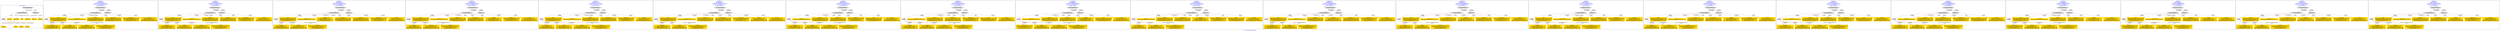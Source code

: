 digraph n0 {
fontcolor="blue"
remincross="true"
label="s13-s-art-institute-of-chicago.xml"
subgraph cluster_0 {
label="1-correct model"
n2[style="filled",color="white",fillcolor="lightgray",label="CulturalHeritageObject1"];
n3[style="filled",color="white",fillcolor="lightgray",label="Person1"];
n4[shape="plaintext",style="filled",fillcolor="gold",label="Dimensions"];
n5[shape="plaintext",style="filled",fillcolor="gold",label="Typeofartwork"];
n6[shape="plaintext",style="filled",fillcolor="gold",label="Credit"];
n7[shape="plaintext",style="filled",fillcolor="gold",label="Titleofartwork"];
n8[shape="plaintext",style="filled",fillcolor="gold",label="Accessionid"];
n9[shape="plaintext",style="filled",fillcolor="gold",label="Nationality"];
n10[shape="plaintext",style="filled",fillcolor="gold",label="birthDate"];
n11[shape="plaintext",style="filled",fillcolor="gold",label="deathDate"];
n12[shape="plaintext",style="filled",fillcolor="gold",label="Artistname"];
n13[style="filled",color="white",fillcolor="lightgray",label="EuropeanaAggregation1"];
n14[style="filled",color="white",fillcolor="lightgray",label="WebResource1"];
n15[shape="plaintext",style="filled",fillcolor="gold",label="ImageURL"];
}
subgraph cluster_1 {
label="candidate 0\nlink coherence:1.0\nnode coherence:1.0\nconfidence:0.6317248745710786\nmapping score:0.6605749581903595\ncost:12.99983\n-precision:0.92-recall:0.92"
n17[style="filled",color="white",fillcolor="lightgray",label="CulturalHeritageObject1"];
n18[style="filled",color="white",fillcolor="lightgray",label="Person1"];
n19[style="filled",color="white",fillcolor="lightgray",label="EuropeanaAggregation1"];
n20[style="filled",color="white",fillcolor="lightgray",label="WebResource1"];
n21[shape="plaintext",style="filled",fillcolor="gold",label="Credit\n[CulturalHeritageObject,provenance,0.442]\n[CulturalHeritageObject,description,0.291]\n[Person,biographicalInformation,0.142]\n[CulturalHeritageObject,title,0.125]"];
n22[shape="plaintext",style="filled",fillcolor="gold",label="Accessionid\n[CulturalHeritageObject,accessionNumber,1.0]"];
n23[shape="plaintext",style="filled",fillcolor="gold",label="ImageURL\n[WebResource,classLink,0.779]\n[Document,classLink,0.186]\n[Person,biographicalInformation,0.021]\n[CulturalHeritageObject,description,0.014]"];
n24[shape="plaintext",style="filled",fillcolor="gold",label="deathDate\n[Person,dateOfDeath,0.453]\n[CulturalHeritageObject,created,0.258]\n[Person,dateOfBirth,0.248]\n[CulturalHeritageObject,provenance,0.041]"];
n25[shape="plaintext",style="filled",fillcolor="gold",label="Dimensions\n[CulturalHeritageObject,extent,0.704]\n[CulturalHeritageObject,description,0.149]\n[CulturalHeritageObject,provenance,0.085]\n[CulturalHeritageObject,title,0.062]"];
n26[shape="plaintext",style="filled",fillcolor="gold",label="birthDate\n[Person,dateOfBirth,0.527]\n[Person,dateOfDeath,0.287]\n[CulturalHeritageObject,created,0.128]\n[Person,biographicalInformation,0.058]"];
n27[shape="plaintext",style="filled",fillcolor="gold",label="Artistname\n[Person,nameOfThePerson,0.486]\n[Document,classLink,0.237]\n[CulturalHeritageObject,description,0.169]\n[CulturalHeritageObject,provenance,0.109]"];
n28[shape="plaintext",style="filled",fillcolor="gold",label="Nationality\n[Person,countryAssociatedWithThePerson,0.751]\n[CulturalHeritageObject,provenance,0.1]\n[Concept,prefLabel,0.085]\n[CulturalHeritageObject,title,0.063]"];
n29[shape="plaintext",style="filled",fillcolor="gold",label="Typeofartwork\n[CulturalHeritageObject,medium,0.832]\n[Person,biographicalInformation,0.061]\n[CulturalHeritageObject,description,0.06]\n[CulturalHeritageObject,provenance,0.047]"];
n30[shape="plaintext",style="filled",fillcolor="gold",label="Titleofartwork\n[CulturalHeritageObject,description,0.343]\n[Person,biographicalInformation,0.241]\n[Person,dateOfDeath,0.211]\n[CulturalHeritageObject,created,0.205]"];
}
subgraph cluster_2 {
label="candidate 1\nlink coherence:1.0\nnode coherence:1.0\nconfidence:0.6178938725242431\nmapping score:0.6559646241747478\ncost:12.99983\n-precision:0.92-recall:0.92"
n32[style="filled",color="white",fillcolor="lightgray",label="CulturalHeritageObject1"];
n33[style="filled",color="white",fillcolor="lightgray",label="Person1"];
n34[style="filled",color="white",fillcolor="lightgray",label="EuropeanaAggregation1"];
n35[style="filled",color="white",fillcolor="lightgray",label="WebResource1"];
n36[shape="plaintext",style="filled",fillcolor="gold",label="Credit\n[CulturalHeritageObject,provenance,0.442]\n[CulturalHeritageObject,description,0.291]\n[Person,biographicalInformation,0.142]\n[CulturalHeritageObject,title,0.125]"];
n37[shape="plaintext",style="filled",fillcolor="gold",label="Accessionid\n[CulturalHeritageObject,accessionNumber,1.0]"];
n38[shape="plaintext",style="filled",fillcolor="gold",label="ImageURL\n[WebResource,classLink,0.779]\n[Document,classLink,0.186]\n[Person,biographicalInformation,0.021]\n[CulturalHeritageObject,description,0.014]"];
n39[shape="plaintext",style="filled",fillcolor="gold",label="deathDate\n[Person,dateOfDeath,0.453]\n[CulturalHeritageObject,created,0.258]\n[Person,dateOfBirth,0.248]\n[CulturalHeritageObject,provenance,0.041]"];
n40[shape="plaintext",style="filled",fillcolor="gold",label="Dimensions\n[CulturalHeritageObject,extent,0.704]\n[CulturalHeritageObject,description,0.149]\n[CulturalHeritageObject,provenance,0.085]\n[CulturalHeritageObject,title,0.062]"];
n41[shape="plaintext",style="filled",fillcolor="gold",label="birthDate\n[Person,dateOfBirth,0.527]\n[Person,dateOfDeath,0.287]\n[CulturalHeritageObject,created,0.128]\n[Person,biographicalInformation,0.058]"];
n42[shape="plaintext",style="filled",fillcolor="gold",label="Artistname\n[Person,nameOfThePerson,0.486]\n[Document,classLink,0.237]\n[CulturalHeritageObject,description,0.169]\n[CulturalHeritageObject,provenance,0.109]"];
n43[shape="plaintext",style="filled",fillcolor="gold",label="Nationality\n[Person,countryAssociatedWithThePerson,0.751]\n[CulturalHeritageObject,provenance,0.1]\n[Concept,prefLabel,0.085]\n[CulturalHeritageObject,title,0.063]"];
n44[shape="plaintext",style="filled",fillcolor="gold",label="Typeofartwork\n[CulturalHeritageObject,medium,0.832]\n[Person,biographicalInformation,0.061]\n[CulturalHeritageObject,description,0.06]\n[CulturalHeritageObject,provenance,0.047]"];
n45[shape="plaintext",style="filled",fillcolor="gold",label="Titleofartwork\n[CulturalHeritageObject,description,0.343]\n[Person,biographicalInformation,0.241]\n[Person,dateOfDeath,0.211]\n[CulturalHeritageObject,created,0.205]"];
}
subgraph cluster_3 {
label="candidate 10\nlink coherence:1.0\nnode coherence:1.0\nconfidence:0.5905501248254181\nmapping score:0.6468500416084727\ncost:12.99983\n-precision:0.85-recall:0.85"
n47[style="filled",color="white",fillcolor="lightgray",label="CulturalHeritageObject1"];
n48[style="filled",color="white",fillcolor="lightgray",label="Person1"];
n49[style="filled",color="white",fillcolor="lightgray",label="EuropeanaAggregation1"];
n50[style="filled",color="white",fillcolor="lightgray",label="WebResource1"];
n51[shape="plaintext",style="filled",fillcolor="gold",label="Credit\n[CulturalHeritageObject,provenance,0.442]\n[CulturalHeritageObject,description,0.291]\n[Person,biographicalInformation,0.142]\n[CulturalHeritageObject,title,0.125]"];
n52[shape="plaintext",style="filled",fillcolor="gold",label="Accessionid\n[CulturalHeritageObject,accessionNumber,1.0]"];
n53[shape="plaintext",style="filled",fillcolor="gold",label="ImageURL\n[WebResource,classLink,0.779]\n[Document,classLink,0.186]\n[Person,biographicalInformation,0.021]\n[CulturalHeritageObject,description,0.014]"];
n54[shape="plaintext",style="filled",fillcolor="gold",label="deathDate\n[Person,dateOfDeath,0.453]\n[CulturalHeritageObject,created,0.258]\n[Person,dateOfBirth,0.248]\n[CulturalHeritageObject,provenance,0.041]"];
n55[shape="plaintext",style="filled",fillcolor="gold",label="Dimensions\n[CulturalHeritageObject,extent,0.704]\n[CulturalHeritageObject,description,0.149]\n[CulturalHeritageObject,provenance,0.085]\n[CulturalHeritageObject,title,0.062]"];
n56[shape="plaintext",style="filled",fillcolor="gold",label="birthDate\n[Person,dateOfBirth,0.527]\n[Person,dateOfDeath,0.287]\n[CulturalHeritageObject,created,0.128]\n[Person,biographicalInformation,0.058]"];
n57[shape="plaintext",style="filled",fillcolor="gold",label="Artistname\n[Person,nameOfThePerson,0.486]\n[Document,classLink,0.237]\n[CulturalHeritageObject,description,0.169]\n[CulturalHeritageObject,provenance,0.109]"];
n58[shape="plaintext",style="filled",fillcolor="gold",label="Nationality\n[Person,countryAssociatedWithThePerson,0.751]\n[CulturalHeritageObject,provenance,0.1]\n[Concept,prefLabel,0.085]\n[CulturalHeritageObject,title,0.063]"];
n59[shape="plaintext",style="filled",fillcolor="gold",label="Typeofartwork\n[CulturalHeritageObject,medium,0.832]\n[Person,biographicalInformation,0.061]\n[CulturalHeritageObject,description,0.06]\n[CulturalHeritageObject,provenance,0.047]"];
n60[shape="plaintext",style="filled",fillcolor="gold",label="Titleofartwork\n[CulturalHeritageObject,description,0.343]\n[Person,biographicalInformation,0.241]\n[Person,dateOfDeath,0.211]\n[CulturalHeritageObject,created,0.205]"];
}
subgraph cluster_4 {
label="candidate 11\nlink coherence:1.0\nnode coherence:1.0\nconfidence:0.5882022784673006\nmapping score:0.646067426155767\ncost:12.99983\n-precision:0.77-recall:0.77"
n62[style="filled",color="white",fillcolor="lightgray",label="CulturalHeritageObject1"];
n63[style="filled",color="white",fillcolor="lightgray",label="Person1"];
n64[style="filled",color="white",fillcolor="lightgray",label="EuropeanaAggregation1"];
n65[style="filled",color="white",fillcolor="lightgray",label="WebResource1"];
n66[shape="plaintext",style="filled",fillcolor="gold",label="Credit\n[CulturalHeritageObject,provenance,0.442]\n[CulturalHeritageObject,description,0.291]\n[Person,biographicalInformation,0.142]\n[CulturalHeritageObject,title,0.125]"];
n67[shape="plaintext",style="filled",fillcolor="gold",label="Accessionid\n[CulturalHeritageObject,accessionNumber,1.0]"];
n68[shape="plaintext",style="filled",fillcolor="gold",label="ImageURL\n[WebResource,classLink,0.779]\n[Document,classLink,0.186]\n[Person,biographicalInformation,0.021]\n[CulturalHeritageObject,description,0.014]"];
n69[shape="plaintext",style="filled",fillcolor="gold",label="birthDate\n[Person,dateOfBirth,0.527]\n[Person,dateOfDeath,0.287]\n[CulturalHeritageObject,created,0.128]\n[Person,biographicalInformation,0.058]"];
n70[shape="plaintext",style="filled",fillcolor="gold",label="Dimensions\n[CulturalHeritageObject,extent,0.704]\n[CulturalHeritageObject,description,0.149]\n[CulturalHeritageObject,provenance,0.085]\n[CulturalHeritageObject,title,0.062]"];
n71[shape="plaintext",style="filled",fillcolor="gold",label="Artistname\n[Person,nameOfThePerson,0.486]\n[Document,classLink,0.237]\n[CulturalHeritageObject,description,0.169]\n[CulturalHeritageObject,provenance,0.109]"];
n72[shape="plaintext",style="filled",fillcolor="gold",label="Nationality\n[Person,countryAssociatedWithThePerson,0.751]\n[CulturalHeritageObject,provenance,0.1]\n[Concept,prefLabel,0.085]\n[CulturalHeritageObject,title,0.063]"];
n73[shape="plaintext",style="filled",fillcolor="gold",label="Typeofartwork\n[CulturalHeritageObject,medium,0.832]\n[Person,biographicalInformation,0.061]\n[CulturalHeritageObject,description,0.06]\n[CulturalHeritageObject,provenance,0.047]"];
n74[shape="plaintext",style="filled",fillcolor="gold",label="deathDate\n[Person,dateOfDeath,0.453]\n[CulturalHeritageObject,created,0.258]\n[Person,dateOfBirth,0.248]\n[CulturalHeritageObject,provenance,0.041]"];
n75[shape="plaintext",style="filled",fillcolor="gold",label="Titleofartwork\n[CulturalHeritageObject,description,0.343]\n[Person,biographicalInformation,0.241]\n[Person,dateOfDeath,0.211]\n[CulturalHeritageObject,created,0.205]"];
}
subgraph cluster_5 {
label="candidate 12\nlink coherence:1.0\nnode coherence:1.0\nconfidence:0.587271347967105\nmapping score:0.645757115989035\ncost:12.99983\n-precision:0.77-recall:0.77"
n77[style="filled",color="white",fillcolor="lightgray",label="CulturalHeritageObject1"];
n78[style="filled",color="white",fillcolor="lightgray",label="Person1"];
n79[style="filled",color="white",fillcolor="lightgray",label="EuropeanaAggregation1"];
n80[style="filled",color="white",fillcolor="lightgray",label="WebResource1"];
n81[shape="plaintext",style="filled",fillcolor="gold",label="Credit\n[CulturalHeritageObject,provenance,0.442]\n[CulturalHeritageObject,description,0.291]\n[Person,biographicalInformation,0.142]\n[CulturalHeritageObject,title,0.125]"];
n82[shape="plaintext",style="filled",fillcolor="gold",label="Accessionid\n[CulturalHeritageObject,accessionNumber,1.0]"];
n83[shape="plaintext",style="filled",fillcolor="gold",label="ImageURL\n[WebResource,classLink,0.779]\n[Document,classLink,0.186]\n[Person,biographicalInformation,0.021]\n[CulturalHeritageObject,description,0.014]"];
n84[shape="plaintext",style="filled",fillcolor="gold",label="birthDate\n[Person,dateOfBirth,0.527]\n[Person,dateOfDeath,0.287]\n[CulturalHeritageObject,created,0.128]\n[Person,biographicalInformation,0.058]"];
n85[shape="plaintext",style="filled",fillcolor="gold",label="deathDate\n[Person,dateOfDeath,0.453]\n[CulturalHeritageObject,created,0.258]\n[Person,dateOfBirth,0.248]\n[CulturalHeritageObject,provenance,0.041]"];
n86[shape="plaintext",style="filled",fillcolor="gold",label="Dimensions\n[CulturalHeritageObject,extent,0.704]\n[CulturalHeritageObject,description,0.149]\n[CulturalHeritageObject,provenance,0.085]\n[CulturalHeritageObject,title,0.062]"];
n87[shape="plaintext",style="filled",fillcolor="gold",label="Artistname\n[Person,nameOfThePerson,0.486]\n[Document,classLink,0.237]\n[CulturalHeritageObject,description,0.169]\n[CulturalHeritageObject,provenance,0.109]"];
n88[shape="plaintext",style="filled",fillcolor="gold",label="Nationality\n[Person,countryAssociatedWithThePerson,0.751]\n[CulturalHeritageObject,provenance,0.1]\n[Concept,prefLabel,0.085]\n[CulturalHeritageObject,title,0.063]"];
n89[shape="plaintext",style="filled",fillcolor="gold",label="Typeofartwork\n[CulturalHeritageObject,medium,0.832]\n[Person,biographicalInformation,0.061]\n[CulturalHeritageObject,description,0.06]\n[CulturalHeritageObject,provenance,0.047]"];
n90[shape="plaintext",style="filled",fillcolor="gold",label="Titleofartwork\n[CulturalHeritageObject,description,0.343]\n[Person,biographicalInformation,0.241]\n[Person,dateOfDeath,0.211]\n[CulturalHeritageObject,created,0.205]"];
}
subgraph cluster_6 {
label="candidate 13\nlink coherence:1.0\nnode coherence:1.0\nconfidence:0.5862183073715344\nmapping score:0.6454061024571781\ncost:12.99983\n-precision:0.85-recall:0.85"
n92[style="filled",color="white",fillcolor="lightgray",label="CulturalHeritageObject1"];
n93[style="filled",color="white",fillcolor="lightgray",label="Person1"];
n94[style="filled",color="white",fillcolor="lightgray",label="EuropeanaAggregation1"];
n95[style="filled",color="white",fillcolor="lightgray",label="WebResource1"];
n96[shape="plaintext",style="filled",fillcolor="gold",label="Credit\n[CulturalHeritageObject,provenance,0.442]\n[CulturalHeritageObject,description,0.291]\n[Person,biographicalInformation,0.142]\n[CulturalHeritageObject,title,0.125]"];
n97[shape="plaintext",style="filled",fillcolor="gold",label="Accessionid\n[CulturalHeritageObject,accessionNumber,1.0]"];
n98[shape="plaintext",style="filled",fillcolor="gold",label="ImageURL\n[WebResource,classLink,0.779]\n[Document,classLink,0.186]\n[Person,biographicalInformation,0.021]\n[CulturalHeritageObject,description,0.014]"];
n99[shape="plaintext",style="filled",fillcolor="gold",label="deathDate\n[Person,dateOfDeath,0.453]\n[CulturalHeritageObject,created,0.258]\n[Person,dateOfBirth,0.248]\n[CulturalHeritageObject,provenance,0.041]"];
n100[shape="plaintext",style="filled",fillcolor="gold",label="Dimensions\n[CulturalHeritageObject,extent,0.704]\n[CulturalHeritageObject,description,0.149]\n[CulturalHeritageObject,provenance,0.085]\n[CulturalHeritageObject,title,0.062]"];
n101[shape="plaintext",style="filled",fillcolor="gold",label="birthDate\n[Person,dateOfBirth,0.527]\n[Person,dateOfDeath,0.287]\n[CulturalHeritageObject,created,0.128]\n[Person,biographicalInformation,0.058]"];
n102[shape="plaintext",style="filled",fillcolor="gold",label="Nationality\n[Person,countryAssociatedWithThePerson,0.751]\n[CulturalHeritageObject,provenance,0.1]\n[Concept,prefLabel,0.085]\n[CulturalHeritageObject,title,0.063]"];
n103[shape="plaintext",style="filled",fillcolor="gold",label="Typeofartwork\n[CulturalHeritageObject,medium,0.832]\n[Person,biographicalInformation,0.061]\n[CulturalHeritageObject,description,0.06]\n[CulturalHeritageObject,provenance,0.047]"];
n104[shape="plaintext",style="filled",fillcolor="gold",label="Titleofartwork\n[CulturalHeritageObject,description,0.343]\n[Person,biographicalInformation,0.241]\n[Person,dateOfDeath,0.211]\n[CulturalHeritageObject,created,0.205]"];
n105[shape="plaintext",style="filled",fillcolor="gold",label="Artistname\n[Person,nameOfThePerson,0.486]\n[Document,classLink,0.237]\n[CulturalHeritageObject,description,0.169]\n[CulturalHeritageObject,provenance,0.109]"];
}
subgraph cluster_7 {
label="candidate 14\nlink coherence:1.0\nnode coherence:1.0\nconfidence:0.5861256165062394\nmapping score:0.6453752055020798\ncost:12.99983\n-precision:0.85-recall:0.85"
n107[style="filled",color="white",fillcolor="lightgray",label="CulturalHeritageObject1"];
n108[style="filled",color="white",fillcolor="lightgray",label="Person1"];
n109[style="filled",color="white",fillcolor="lightgray",label="EuropeanaAggregation1"];
n110[style="filled",color="white",fillcolor="lightgray",label="WebResource1"];
n111[shape="plaintext",style="filled",fillcolor="gold",label="Accessionid\n[CulturalHeritageObject,accessionNumber,1.0]"];
n112[shape="plaintext",style="filled",fillcolor="gold",label="ImageURL\n[WebResource,classLink,0.779]\n[Document,classLink,0.186]\n[Person,biographicalInformation,0.021]\n[CulturalHeritageObject,description,0.014]"];
n113[shape="plaintext",style="filled",fillcolor="gold",label="deathDate\n[Person,dateOfDeath,0.453]\n[CulturalHeritageObject,created,0.258]\n[Person,dateOfBirth,0.248]\n[CulturalHeritageObject,provenance,0.041]"];
n114[shape="plaintext",style="filled",fillcolor="gold",label="Dimensions\n[CulturalHeritageObject,extent,0.704]\n[CulturalHeritageObject,description,0.149]\n[CulturalHeritageObject,provenance,0.085]\n[CulturalHeritageObject,title,0.062]"];
n115[shape="plaintext",style="filled",fillcolor="gold",label="birthDate\n[Person,dateOfBirth,0.527]\n[Person,dateOfDeath,0.287]\n[CulturalHeritageObject,created,0.128]\n[Person,biographicalInformation,0.058]"];
n116[shape="plaintext",style="filled",fillcolor="gold",label="Artistname\n[Person,nameOfThePerson,0.486]\n[Document,classLink,0.237]\n[CulturalHeritageObject,description,0.169]\n[CulturalHeritageObject,provenance,0.109]"];
n117[shape="plaintext",style="filled",fillcolor="gold",label="Nationality\n[Person,countryAssociatedWithThePerson,0.751]\n[CulturalHeritageObject,provenance,0.1]\n[Concept,prefLabel,0.085]\n[CulturalHeritageObject,title,0.063]"];
n118[shape="plaintext",style="filled",fillcolor="gold",label="Typeofartwork\n[CulturalHeritageObject,medium,0.832]\n[Person,biographicalInformation,0.061]\n[CulturalHeritageObject,description,0.06]\n[CulturalHeritageObject,provenance,0.047]"];
n119[shape="plaintext",style="filled",fillcolor="gold",label="Titleofartwork\n[CulturalHeritageObject,description,0.343]\n[Person,biographicalInformation,0.241]\n[Person,dateOfDeath,0.211]\n[CulturalHeritageObject,created,0.205]"];
n120[shape="plaintext",style="filled",fillcolor="gold",label="Credit\n[CulturalHeritageObject,provenance,0.442]\n[CulturalHeritageObject,description,0.291]\n[Person,biographicalInformation,0.142]\n[CulturalHeritageObject,title,0.125]"];
}
subgraph cluster_8 {
label="candidate 15\nlink coherence:1.0\nnode coherence:1.0\nconfidence:0.5861256165062394\nmapping score:0.6453752055020798\ncost:12.99987\n-precision:0.85-recall:0.85"
n122[style="filled",color="white",fillcolor="lightgray",label="CulturalHeritageObject1"];
n123[style="filled",color="white",fillcolor="lightgray",label="Person1"];
n124[style="filled",color="white",fillcolor="lightgray",label="EuropeanaAggregation1"];
n125[style="filled",color="white",fillcolor="lightgray",label="WebResource2"];
n126[shape="plaintext",style="filled",fillcolor="gold",label="Accessionid\n[CulturalHeritageObject,accessionNumber,1.0]"];
n127[shape="plaintext",style="filled",fillcolor="gold",label="deathDate\n[Person,dateOfDeath,0.453]\n[CulturalHeritageObject,created,0.258]\n[Person,dateOfBirth,0.248]\n[CulturalHeritageObject,provenance,0.041]"];
n128[shape="plaintext",style="filled",fillcolor="gold",label="Dimensions\n[CulturalHeritageObject,extent,0.704]\n[CulturalHeritageObject,description,0.149]\n[CulturalHeritageObject,provenance,0.085]\n[CulturalHeritageObject,title,0.062]"];
n129[shape="plaintext",style="filled",fillcolor="gold",label="birthDate\n[Person,dateOfBirth,0.527]\n[Person,dateOfDeath,0.287]\n[CulturalHeritageObject,created,0.128]\n[Person,biographicalInformation,0.058]"];
n130[shape="plaintext",style="filled",fillcolor="gold",label="Artistname\n[Person,nameOfThePerson,0.486]\n[Document,classLink,0.237]\n[CulturalHeritageObject,description,0.169]\n[CulturalHeritageObject,provenance,0.109]"];
n131[shape="plaintext",style="filled",fillcolor="gold",label="Nationality\n[Person,countryAssociatedWithThePerson,0.751]\n[CulturalHeritageObject,provenance,0.1]\n[Concept,prefLabel,0.085]\n[CulturalHeritageObject,title,0.063]"];
n132[shape="plaintext",style="filled",fillcolor="gold",label="Typeofartwork\n[CulturalHeritageObject,medium,0.832]\n[Person,biographicalInformation,0.061]\n[CulturalHeritageObject,description,0.06]\n[CulturalHeritageObject,provenance,0.047]"];
n133[shape="plaintext",style="filled",fillcolor="gold",label="Titleofartwork\n[CulturalHeritageObject,description,0.343]\n[Person,biographicalInformation,0.241]\n[Person,dateOfDeath,0.211]\n[CulturalHeritageObject,created,0.205]"];
n134[shape="plaintext",style="filled",fillcolor="gold",label="ImageURL\n[WebResource,classLink,0.779]\n[Document,classLink,0.186]\n[Person,biographicalInformation,0.021]\n[CulturalHeritageObject,description,0.014]"];
n135[shape="plaintext",style="filled",fillcolor="gold",label="Credit\n[CulturalHeritageObject,provenance,0.442]\n[CulturalHeritageObject,description,0.291]\n[Person,biographicalInformation,0.142]\n[CulturalHeritageObject,title,0.125]"];
}
subgraph cluster_9 {
label="candidate 16\nlink coherence:1.0\nnode coherence:1.0\nconfidence:0.5838482514629271\nmapping score:0.6446160838209757\ncost:12.99983\n-precision:0.77-recall:0.77"
n137[style="filled",color="white",fillcolor="lightgray",label="CulturalHeritageObject1"];
n138[style="filled",color="white",fillcolor="lightgray",label="Person1"];
n139[style="filled",color="white",fillcolor="lightgray",label="EuropeanaAggregation1"];
n140[style="filled",color="white",fillcolor="lightgray",label="WebResource1"];
n141[shape="plaintext",style="filled",fillcolor="gold",label="Accessionid\n[CulturalHeritageObject,accessionNumber,1.0]"];
n142[shape="plaintext",style="filled",fillcolor="gold",label="ImageURL\n[WebResource,classLink,0.779]\n[Document,classLink,0.186]\n[Person,biographicalInformation,0.021]\n[CulturalHeritageObject,description,0.014]"];
n143[shape="plaintext",style="filled",fillcolor="gold",label="Titleofartwork\n[CulturalHeritageObject,description,0.343]\n[Person,biographicalInformation,0.241]\n[Person,dateOfDeath,0.211]\n[CulturalHeritageObject,created,0.205]"];
n144[shape="plaintext",style="filled",fillcolor="gold",label="Dimensions\n[CulturalHeritageObject,extent,0.704]\n[CulturalHeritageObject,description,0.149]\n[CulturalHeritageObject,provenance,0.085]\n[CulturalHeritageObject,title,0.062]"];
n145[shape="plaintext",style="filled",fillcolor="gold",label="birthDate\n[Person,dateOfBirth,0.527]\n[Person,dateOfDeath,0.287]\n[CulturalHeritageObject,created,0.128]\n[Person,biographicalInformation,0.058]"];
n146[shape="plaintext",style="filled",fillcolor="gold",label="Artistname\n[Person,nameOfThePerson,0.486]\n[Document,classLink,0.237]\n[CulturalHeritageObject,description,0.169]\n[CulturalHeritageObject,provenance,0.109]"];
n147[shape="plaintext",style="filled",fillcolor="gold",label="Nationality\n[Person,countryAssociatedWithThePerson,0.751]\n[CulturalHeritageObject,provenance,0.1]\n[Concept,prefLabel,0.085]\n[CulturalHeritageObject,title,0.063]"];
n148[shape="plaintext",style="filled",fillcolor="gold",label="Typeofartwork\n[CulturalHeritageObject,medium,0.832]\n[Person,biographicalInformation,0.061]\n[CulturalHeritageObject,description,0.06]\n[CulturalHeritageObject,provenance,0.047]"];
n149[shape="plaintext",style="filled",fillcolor="gold",label="deathDate\n[Person,dateOfDeath,0.453]\n[CulturalHeritageObject,created,0.258]\n[Person,dateOfBirth,0.248]\n[CulturalHeritageObject,provenance,0.041]"];
n150[shape="plaintext",style="filled",fillcolor="gold",label="Credit\n[CulturalHeritageObject,provenance,0.442]\n[CulturalHeritageObject,description,0.291]\n[Person,biographicalInformation,0.142]\n[CulturalHeritageObject,title,0.125]"];
}
subgraph cluster_10 {
label="candidate 17\nlink coherence:1.0\nnode coherence:1.0\nconfidence:0.5804192360277273\nmapping score:0.6434730786759091\ncost:12.99983\n-precision:0.77-recall:0.77"
n152[style="filled",color="white",fillcolor="lightgray",label="CulturalHeritageObject1"];
n153[style="filled",color="white",fillcolor="lightgray",label="Person1"];
n154[style="filled",color="white",fillcolor="lightgray",label="EuropeanaAggregation1"];
n155[style="filled",color="white",fillcolor="lightgray",label="WebResource1"];
n156[shape="plaintext",style="filled",fillcolor="gold",label="Accessionid\n[CulturalHeritageObject,accessionNumber,1.0]"];
n157[shape="plaintext",style="filled",fillcolor="gold",label="ImageURL\n[WebResource,classLink,0.779]\n[Document,classLink,0.186]\n[Person,biographicalInformation,0.021]\n[CulturalHeritageObject,description,0.014]"];
n158[shape="plaintext",style="filled",fillcolor="gold",label="Dimensions\n[CulturalHeritageObject,extent,0.704]\n[CulturalHeritageObject,description,0.149]\n[CulturalHeritageObject,provenance,0.085]\n[CulturalHeritageObject,title,0.062]"];
n159[shape="plaintext",style="filled",fillcolor="gold",label="birthDate\n[Person,dateOfBirth,0.527]\n[Person,dateOfDeath,0.287]\n[CulturalHeritageObject,created,0.128]\n[Person,biographicalInformation,0.058]"];
n160[shape="plaintext",style="filled",fillcolor="gold",label="Artistname\n[Person,nameOfThePerson,0.486]\n[Document,classLink,0.237]\n[CulturalHeritageObject,description,0.169]\n[CulturalHeritageObject,provenance,0.109]"];
n161[shape="plaintext",style="filled",fillcolor="gold",label="Nationality\n[Person,countryAssociatedWithThePerson,0.751]\n[CulturalHeritageObject,provenance,0.1]\n[Concept,prefLabel,0.085]\n[CulturalHeritageObject,title,0.063]"];
n162[shape="plaintext",style="filled",fillcolor="gold",label="Typeofartwork\n[CulturalHeritageObject,medium,0.832]\n[Person,biographicalInformation,0.061]\n[CulturalHeritageObject,description,0.06]\n[CulturalHeritageObject,provenance,0.047]"];
n163[shape="plaintext",style="filled",fillcolor="gold",label="deathDate\n[Person,dateOfDeath,0.453]\n[CulturalHeritageObject,created,0.258]\n[Person,dateOfBirth,0.248]\n[CulturalHeritageObject,provenance,0.041]"];
n164[shape="plaintext",style="filled",fillcolor="gold",label="Titleofartwork\n[CulturalHeritageObject,description,0.343]\n[Person,biographicalInformation,0.241]\n[Person,dateOfDeath,0.211]\n[CulturalHeritageObject,created,0.205]"];
n165[shape="plaintext",style="filled",fillcolor="gold",label="Credit\n[CulturalHeritageObject,provenance,0.442]\n[CulturalHeritageObject,description,0.291]\n[Person,biographicalInformation,0.142]\n[CulturalHeritageObject,title,0.125]"];
}
subgraph cluster_11 {
label="candidate 18\nlink coherence:1.0\nnode coherence:1.0\nconfidence:0.5802140989353282\nmapping score:0.6434046996451094\ncost:12.99983\n-precision:0.85-recall:0.85"
n167[style="filled",color="white",fillcolor="lightgray",label="CulturalHeritageObject1"];
n168[style="filled",color="white",fillcolor="lightgray",label="Person1"];
n169[style="filled",color="white",fillcolor="lightgray",label="EuropeanaAggregation1"];
n170[style="filled",color="white",fillcolor="lightgray",label="WebResource1"];
n171[shape="plaintext",style="filled",fillcolor="gold",label="Credit\n[CulturalHeritageObject,provenance,0.442]\n[CulturalHeritageObject,description,0.291]\n[Person,biographicalInformation,0.142]\n[CulturalHeritageObject,title,0.125]"];
n172[shape="plaintext",style="filled",fillcolor="gold",label="Accessionid\n[CulturalHeritageObject,accessionNumber,1.0]"];
n173[shape="plaintext",style="filled",fillcolor="gold",label="ImageURL\n[WebResource,classLink,0.779]\n[Document,classLink,0.186]\n[Person,biographicalInformation,0.021]\n[CulturalHeritageObject,description,0.014]"];
n174[shape="plaintext",style="filled",fillcolor="gold",label="deathDate\n[Person,dateOfDeath,0.453]\n[CulturalHeritageObject,created,0.258]\n[Person,dateOfBirth,0.248]\n[CulturalHeritageObject,provenance,0.041]"];
n175[shape="plaintext",style="filled",fillcolor="gold",label="Dimensions\n[CulturalHeritageObject,extent,0.704]\n[CulturalHeritageObject,description,0.149]\n[CulturalHeritageObject,provenance,0.085]\n[CulturalHeritageObject,title,0.062]"];
n176[shape="plaintext",style="filled",fillcolor="gold",label="birthDate\n[Person,dateOfBirth,0.527]\n[Person,dateOfDeath,0.287]\n[CulturalHeritageObject,created,0.128]\n[Person,biographicalInformation,0.058]"];
n177[shape="plaintext",style="filled",fillcolor="gold",label="Artistname\n[Person,nameOfThePerson,0.486]\n[Document,classLink,0.237]\n[CulturalHeritageObject,description,0.169]\n[CulturalHeritageObject,provenance,0.109]"];
n178[shape="plaintext",style="filled",fillcolor="gold",label="Nationality\n[Person,countryAssociatedWithThePerson,0.751]\n[CulturalHeritageObject,provenance,0.1]\n[Concept,prefLabel,0.085]\n[CulturalHeritageObject,title,0.063]"];
n179[shape="plaintext",style="filled",fillcolor="gold",label="Typeofartwork\n[CulturalHeritageObject,medium,0.832]\n[Person,biographicalInformation,0.061]\n[CulturalHeritageObject,description,0.06]\n[CulturalHeritageObject,provenance,0.047]"];
n180[shape="plaintext",style="filled",fillcolor="gold",label="Titleofartwork\n[CulturalHeritageObject,description,0.343]\n[Person,biographicalInformation,0.241]\n[Person,dateOfDeath,0.211]\n[CulturalHeritageObject,created,0.205]"];
}
subgraph cluster_12 {
label="candidate 19\nlink coherence:1.0\nnode coherence:1.0\nconfidence:0.5802140989353282\nmapping score:0.6434046996451094\ncost:12.99987\n-precision:0.85-recall:0.85"
n182[style="filled",color="white",fillcolor="lightgray",label="CulturalHeritageObject1"];
n183[style="filled",color="white",fillcolor="lightgray",label="Person1"];
n184[style="filled",color="white",fillcolor="lightgray",label="EuropeanaAggregation1"];
n185[style="filled",color="white",fillcolor="lightgray",label="WebResource2"];
n186[shape="plaintext",style="filled",fillcolor="gold",label="Credit\n[CulturalHeritageObject,provenance,0.442]\n[CulturalHeritageObject,description,0.291]\n[Person,biographicalInformation,0.142]\n[CulturalHeritageObject,title,0.125]"];
n187[shape="plaintext",style="filled",fillcolor="gold",label="Accessionid\n[CulturalHeritageObject,accessionNumber,1.0]"];
n188[shape="plaintext",style="filled",fillcolor="gold",label="deathDate\n[Person,dateOfDeath,0.453]\n[CulturalHeritageObject,created,0.258]\n[Person,dateOfBirth,0.248]\n[CulturalHeritageObject,provenance,0.041]"];
n189[shape="plaintext",style="filled",fillcolor="gold",label="Dimensions\n[CulturalHeritageObject,extent,0.704]\n[CulturalHeritageObject,description,0.149]\n[CulturalHeritageObject,provenance,0.085]\n[CulturalHeritageObject,title,0.062]"];
n190[shape="plaintext",style="filled",fillcolor="gold",label="birthDate\n[Person,dateOfBirth,0.527]\n[Person,dateOfDeath,0.287]\n[CulturalHeritageObject,created,0.128]\n[Person,biographicalInformation,0.058]"];
n191[shape="plaintext",style="filled",fillcolor="gold",label="Artistname\n[Person,nameOfThePerson,0.486]\n[Document,classLink,0.237]\n[CulturalHeritageObject,description,0.169]\n[CulturalHeritageObject,provenance,0.109]"];
n192[shape="plaintext",style="filled",fillcolor="gold",label="Nationality\n[Person,countryAssociatedWithThePerson,0.751]\n[CulturalHeritageObject,provenance,0.1]\n[Concept,prefLabel,0.085]\n[CulturalHeritageObject,title,0.063]"];
n193[shape="plaintext",style="filled",fillcolor="gold",label="Typeofartwork\n[CulturalHeritageObject,medium,0.832]\n[Person,biographicalInformation,0.061]\n[CulturalHeritageObject,description,0.06]\n[CulturalHeritageObject,provenance,0.047]"];
n194[shape="plaintext",style="filled",fillcolor="gold",label="Titleofartwork\n[CulturalHeritageObject,description,0.343]\n[Person,biographicalInformation,0.241]\n[Person,dateOfDeath,0.211]\n[CulturalHeritageObject,created,0.205]"];
n195[shape="plaintext",style="filled",fillcolor="gold",label="ImageURL\n[WebResource,classLink,0.779]\n[Document,classLink,0.186]\n[Person,biographicalInformation,0.021]\n[CulturalHeritageObject,description,0.014]"];
}
subgraph cluster_13 {
label="candidate 2\nlink coherence:1.0\nnode coherence:1.0\nconfidence:0.6178938725242431\nmapping score:0.6559646241747478\ncost:12.99987\n-precision:0.92-recall:0.92"
n197[style="filled",color="white",fillcolor="lightgray",label="CulturalHeritageObject1"];
n198[style="filled",color="white",fillcolor="lightgray",label="Person1"];
n199[style="filled",color="white",fillcolor="lightgray",label="EuropeanaAggregation1"];
n200[style="filled",color="white",fillcolor="lightgray",label="WebResource2"];
n201[shape="plaintext",style="filled",fillcolor="gold",label="Credit\n[CulturalHeritageObject,provenance,0.442]\n[CulturalHeritageObject,description,0.291]\n[Person,biographicalInformation,0.142]\n[CulturalHeritageObject,title,0.125]"];
n202[shape="plaintext",style="filled",fillcolor="gold",label="Accessionid\n[CulturalHeritageObject,accessionNumber,1.0]"];
n203[shape="plaintext",style="filled",fillcolor="gold",label="deathDate\n[Person,dateOfDeath,0.453]\n[CulturalHeritageObject,created,0.258]\n[Person,dateOfBirth,0.248]\n[CulturalHeritageObject,provenance,0.041]"];
n204[shape="plaintext",style="filled",fillcolor="gold",label="Dimensions\n[CulturalHeritageObject,extent,0.704]\n[CulturalHeritageObject,description,0.149]\n[CulturalHeritageObject,provenance,0.085]\n[CulturalHeritageObject,title,0.062]"];
n205[shape="plaintext",style="filled",fillcolor="gold",label="birthDate\n[Person,dateOfBirth,0.527]\n[Person,dateOfDeath,0.287]\n[CulturalHeritageObject,created,0.128]\n[Person,biographicalInformation,0.058]"];
n206[shape="plaintext",style="filled",fillcolor="gold",label="Artistname\n[Person,nameOfThePerson,0.486]\n[Document,classLink,0.237]\n[CulturalHeritageObject,description,0.169]\n[CulturalHeritageObject,provenance,0.109]"];
n207[shape="plaintext",style="filled",fillcolor="gold",label="Nationality\n[Person,countryAssociatedWithThePerson,0.751]\n[CulturalHeritageObject,provenance,0.1]\n[Concept,prefLabel,0.085]\n[CulturalHeritageObject,title,0.063]"];
n208[shape="plaintext",style="filled",fillcolor="gold",label="Typeofartwork\n[CulturalHeritageObject,medium,0.832]\n[Person,biographicalInformation,0.061]\n[CulturalHeritageObject,description,0.06]\n[CulturalHeritageObject,provenance,0.047]"];
n209[shape="plaintext",style="filled",fillcolor="gold",label="Titleofartwork\n[CulturalHeritageObject,description,0.343]\n[Person,biographicalInformation,0.241]\n[Person,dateOfDeath,0.211]\n[CulturalHeritageObject,created,0.205]"];
n210[shape="plaintext",style="filled",fillcolor="gold",label="ImageURL\n[WebResource,classLink,0.779]\n[Document,classLink,0.186]\n[Person,biographicalInformation,0.021]\n[CulturalHeritageObject,description,0.014]"];
}
subgraph cluster_14 {
label="candidate 3\nlink coherence:1.0\nnode coherence:1.0\nconfidence:0.612187492045731\nmapping score:0.654062497348577\ncost:12.99983\n-precision:0.85-recall:0.85"
n212[style="filled",color="white",fillcolor="lightgray",label="CulturalHeritageObject1"];
n213[style="filled",color="white",fillcolor="lightgray",label="Person1"];
n214[style="filled",color="white",fillcolor="lightgray",label="EuropeanaAggregation1"];
n215[style="filled",color="white",fillcolor="lightgray",label="WebResource1"];
n216[shape="plaintext",style="filled",fillcolor="gold",label="Credit\n[CulturalHeritageObject,provenance,0.442]\n[CulturalHeritageObject,description,0.291]\n[Person,biographicalInformation,0.142]\n[CulturalHeritageObject,title,0.125]"];
n217[shape="plaintext",style="filled",fillcolor="gold",label="Accessionid\n[CulturalHeritageObject,accessionNumber,1.0]"];
n218[shape="plaintext",style="filled",fillcolor="gold",label="ImageURL\n[WebResource,classLink,0.779]\n[Document,classLink,0.186]\n[Person,biographicalInformation,0.021]\n[CulturalHeritageObject,description,0.014]"];
n219[shape="plaintext",style="filled",fillcolor="gold",label="Dimensions\n[CulturalHeritageObject,extent,0.704]\n[CulturalHeritageObject,description,0.149]\n[CulturalHeritageObject,provenance,0.085]\n[CulturalHeritageObject,title,0.062]"];
n220[shape="plaintext",style="filled",fillcolor="gold",label="birthDate\n[Person,dateOfBirth,0.527]\n[Person,dateOfDeath,0.287]\n[CulturalHeritageObject,created,0.128]\n[Person,biographicalInformation,0.058]"];
n221[shape="plaintext",style="filled",fillcolor="gold",label="Artistname\n[Person,nameOfThePerson,0.486]\n[Document,classLink,0.237]\n[CulturalHeritageObject,description,0.169]\n[CulturalHeritageObject,provenance,0.109]"];
n222[shape="plaintext",style="filled",fillcolor="gold",label="Nationality\n[Person,countryAssociatedWithThePerson,0.751]\n[CulturalHeritageObject,provenance,0.1]\n[Concept,prefLabel,0.085]\n[CulturalHeritageObject,title,0.063]"];
n223[shape="plaintext",style="filled",fillcolor="gold",label="Typeofartwork\n[CulturalHeritageObject,medium,0.832]\n[Person,biographicalInformation,0.061]\n[CulturalHeritageObject,description,0.06]\n[CulturalHeritageObject,provenance,0.047]"];
n224[shape="plaintext",style="filled",fillcolor="gold",label="deathDate\n[Person,dateOfDeath,0.453]\n[CulturalHeritageObject,created,0.258]\n[Person,dateOfBirth,0.248]\n[CulturalHeritageObject,provenance,0.041]"];
n225[shape="plaintext",style="filled",fillcolor="gold",label="Titleofartwork\n[CulturalHeritageObject,description,0.343]\n[Person,biographicalInformation,0.241]\n[Person,dateOfDeath,0.211]\n[CulturalHeritageObject,created,0.205]"];
}
subgraph cluster_15 {
label="candidate 4\nlink coherence:1.0\nnode coherence:1.0\nconfidence:0.6027618189672371\nmapping score:0.6509206063224124\ncost:12.99983\n-precision:0.85-recall:0.85"
n227[style="filled",color="white",fillcolor="lightgray",label="CulturalHeritageObject1"];
n228[style="filled",color="white",fillcolor="lightgray",label="Person1"];
n229[style="filled",color="white",fillcolor="lightgray",label="EuropeanaAggregation1"];
n230[style="filled",color="white",fillcolor="lightgray",label="WebResource1"];
n231[shape="plaintext",style="filled",fillcolor="gold",label="Accessionid\n[CulturalHeritageObject,accessionNumber,1.0]"];
n232[shape="plaintext",style="filled",fillcolor="gold",label="ImageURL\n[WebResource,classLink,0.779]\n[Document,classLink,0.186]\n[Person,biographicalInformation,0.021]\n[CulturalHeritageObject,description,0.014]"];
n233[shape="plaintext",style="filled",fillcolor="gold",label="deathDate\n[Person,dateOfDeath,0.453]\n[CulturalHeritageObject,created,0.258]\n[Person,dateOfBirth,0.248]\n[CulturalHeritageObject,provenance,0.041]"];
n234[shape="plaintext",style="filled",fillcolor="gold",label="Dimensions\n[CulturalHeritageObject,extent,0.704]\n[CulturalHeritageObject,description,0.149]\n[CulturalHeritageObject,provenance,0.085]\n[CulturalHeritageObject,title,0.062]"];
n235[shape="plaintext",style="filled",fillcolor="gold",label="birthDate\n[Person,dateOfBirth,0.527]\n[Person,dateOfDeath,0.287]\n[CulturalHeritageObject,created,0.128]\n[Person,biographicalInformation,0.058]"];
n236[shape="plaintext",style="filled",fillcolor="gold",label="Artistname\n[Person,nameOfThePerson,0.486]\n[Document,classLink,0.237]\n[CulturalHeritageObject,description,0.169]\n[CulturalHeritageObject,provenance,0.109]"];
n237[shape="plaintext",style="filled",fillcolor="gold",label="Nationality\n[Person,countryAssociatedWithThePerson,0.751]\n[CulturalHeritageObject,provenance,0.1]\n[Concept,prefLabel,0.085]\n[CulturalHeritageObject,title,0.063]"];
n238[shape="plaintext",style="filled",fillcolor="gold",label="Typeofartwork\n[CulturalHeritageObject,medium,0.832]\n[Person,biographicalInformation,0.061]\n[CulturalHeritageObject,description,0.06]\n[CulturalHeritageObject,provenance,0.047]"];
n239[shape="plaintext",style="filled",fillcolor="gold",label="Titleofartwork\n[CulturalHeritageObject,description,0.343]\n[Person,biographicalInformation,0.241]\n[Person,dateOfDeath,0.211]\n[CulturalHeritageObject,created,0.205]"];
n240[shape="plaintext",style="filled",fillcolor="gold",label="Credit\n[CulturalHeritageObject,provenance,0.442]\n[CulturalHeritageObject,description,0.291]\n[Person,biographicalInformation,0.142]\n[CulturalHeritageObject,title,0.125]"];
}
subgraph cluster_16 {
label="candidate 5\nlink coherence:1.0\nnode coherence:1.0\nconfidence:0.5999566185530749\nmapping score:0.6499855395176916\ncost:12.99983\n-precision:0.85-recall:0.85"
n242[style="filled",color="white",fillcolor="lightgray",label="CulturalHeritageObject1"];
n243[style="filled",color="white",fillcolor="lightgray",label="Person1"];
n244[style="filled",color="white",fillcolor="lightgray",label="EuropeanaAggregation1"];
n245[style="filled",color="white",fillcolor="lightgray",label="WebResource1"];
n246[shape="plaintext",style="filled",fillcolor="gold",label="Accessionid\n[CulturalHeritageObject,accessionNumber,1.0]"];
n247[shape="plaintext",style="filled",fillcolor="gold",label="ImageURL\n[WebResource,classLink,0.779]\n[Document,classLink,0.186]\n[Person,biographicalInformation,0.021]\n[CulturalHeritageObject,description,0.014]"];
n248[shape="plaintext",style="filled",fillcolor="gold",label="deathDate\n[Person,dateOfDeath,0.453]\n[CulturalHeritageObject,created,0.258]\n[Person,dateOfBirth,0.248]\n[CulturalHeritageObject,provenance,0.041]"];
n249[shape="plaintext",style="filled",fillcolor="gold",label="Dimensions\n[CulturalHeritageObject,extent,0.704]\n[CulturalHeritageObject,description,0.149]\n[CulturalHeritageObject,provenance,0.085]\n[CulturalHeritageObject,title,0.062]"];
n250[shape="plaintext",style="filled",fillcolor="gold",label="birthDate\n[Person,dateOfBirth,0.527]\n[Person,dateOfDeath,0.287]\n[CulturalHeritageObject,created,0.128]\n[Person,biographicalInformation,0.058]"];
n251[shape="plaintext",style="filled",fillcolor="gold",label="Artistname\n[Person,nameOfThePerson,0.486]\n[Document,classLink,0.237]\n[CulturalHeritageObject,description,0.169]\n[CulturalHeritageObject,provenance,0.109]"];
n252[shape="plaintext",style="filled",fillcolor="gold",label="Nationality\n[Person,countryAssociatedWithThePerson,0.751]\n[CulturalHeritageObject,provenance,0.1]\n[Concept,prefLabel,0.085]\n[CulturalHeritageObject,title,0.063]"];
n253[shape="plaintext",style="filled",fillcolor="gold",label="Typeofartwork\n[CulturalHeritageObject,medium,0.832]\n[Person,biographicalInformation,0.061]\n[CulturalHeritageObject,description,0.06]\n[CulturalHeritageObject,provenance,0.047]"];
n254[shape="plaintext",style="filled",fillcolor="gold",label="Titleofartwork\n[CulturalHeritageObject,description,0.343]\n[Person,biographicalInformation,0.241]\n[Person,dateOfDeath,0.211]\n[CulturalHeritageObject,created,0.205]"];
n255[shape="plaintext",style="filled",fillcolor="gold",label="Credit\n[CulturalHeritageObject,provenance,0.442]\n[CulturalHeritageObject,description,0.291]\n[Person,biographicalInformation,0.142]\n[CulturalHeritageObject,title,0.125]"];
}
subgraph cluster_17 {
label="candidate 6\nlink coherence:1.0\nnode coherence:1.0\nconfidence:0.598980305019933\nmapping score:0.649660101673311\ncost:12.99983\n-precision:0.85-recall:0.85"
n257[style="filled",color="white",fillcolor="lightgray",label="CulturalHeritageObject1"];
n258[style="filled",color="white",fillcolor="lightgray",label="Person1"];
n259[style="filled",color="white",fillcolor="lightgray",label="EuropeanaAggregation1"];
n260[style="filled",color="white",fillcolor="lightgray",label="WebResource1"];
n261[shape="plaintext",style="filled",fillcolor="gold",label="Credit\n[CulturalHeritageObject,provenance,0.442]\n[CulturalHeritageObject,description,0.291]\n[Person,biographicalInformation,0.142]\n[CulturalHeritageObject,title,0.125]"];
n262[shape="plaintext",style="filled",fillcolor="gold",label="Accessionid\n[CulturalHeritageObject,accessionNumber,1.0]"];
n263[shape="plaintext",style="filled",fillcolor="gold",label="ImageURL\n[WebResource,classLink,0.779]\n[Document,classLink,0.186]\n[Person,biographicalInformation,0.021]\n[CulturalHeritageObject,description,0.014]"];
n264[shape="plaintext",style="filled",fillcolor="gold",label="Titleofartwork\n[CulturalHeritageObject,description,0.343]\n[Person,biographicalInformation,0.241]\n[Person,dateOfDeath,0.211]\n[CulturalHeritageObject,created,0.205]"];
n265[shape="plaintext",style="filled",fillcolor="gold",label="Dimensions\n[CulturalHeritageObject,extent,0.704]\n[CulturalHeritageObject,description,0.149]\n[CulturalHeritageObject,provenance,0.085]\n[CulturalHeritageObject,title,0.062]"];
n266[shape="plaintext",style="filled",fillcolor="gold",label="birthDate\n[Person,dateOfBirth,0.527]\n[Person,dateOfDeath,0.287]\n[CulturalHeritageObject,created,0.128]\n[Person,biographicalInformation,0.058]"];
n267[shape="plaintext",style="filled",fillcolor="gold",label="Artistname\n[Person,nameOfThePerson,0.486]\n[Document,classLink,0.237]\n[CulturalHeritageObject,description,0.169]\n[CulturalHeritageObject,provenance,0.109]"];
n268[shape="plaintext",style="filled",fillcolor="gold",label="Nationality\n[Person,countryAssociatedWithThePerson,0.751]\n[CulturalHeritageObject,provenance,0.1]\n[Concept,prefLabel,0.085]\n[CulturalHeritageObject,title,0.063]"];
n269[shape="plaintext",style="filled",fillcolor="gold",label="Typeofartwork\n[CulturalHeritageObject,medium,0.832]\n[Person,biographicalInformation,0.061]\n[CulturalHeritageObject,description,0.06]\n[CulturalHeritageObject,provenance,0.047]"];
n270[shape="plaintext",style="filled",fillcolor="gold",label="deathDate\n[Person,dateOfDeath,0.453]\n[CulturalHeritageObject,created,0.258]\n[Person,dateOfBirth,0.248]\n[CulturalHeritageObject,provenance,0.041]"];
}
subgraph cluster_18 {
label="candidate 7\nlink coherence:1.0\nnode coherence:1.0\nconfidence:0.598980305019933\nmapping score:0.649660101673311\ncost:12.99987\n-precision:0.85-recall:0.85"
n272[style="filled",color="white",fillcolor="lightgray",label="CulturalHeritageObject1"];
n273[style="filled",color="white",fillcolor="lightgray",label="Person1"];
n274[style="filled",color="white",fillcolor="lightgray",label="EuropeanaAggregation1"];
n275[style="filled",color="white",fillcolor="lightgray",label="WebResource2"];
n276[shape="plaintext",style="filled",fillcolor="gold",label="Credit\n[CulturalHeritageObject,provenance,0.442]\n[CulturalHeritageObject,description,0.291]\n[Person,biographicalInformation,0.142]\n[CulturalHeritageObject,title,0.125]"];
n277[shape="plaintext",style="filled",fillcolor="gold",label="Accessionid\n[CulturalHeritageObject,accessionNumber,1.0]"];
n278[shape="plaintext",style="filled",fillcolor="gold",label="Titleofartwork\n[CulturalHeritageObject,description,0.343]\n[Person,biographicalInformation,0.241]\n[Person,dateOfDeath,0.211]\n[CulturalHeritageObject,created,0.205]"];
n279[shape="plaintext",style="filled",fillcolor="gold",label="Dimensions\n[CulturalHeritageObject,extent,0.704]\n[CulturalHeritageObject,description,0.149]\n[CulturalHeritageObject,provenance,0.085]\n[CulturalHeritageObject,title,0.062]"];
n280[shape="plaintext",style="filled",fillcolor="gold",label="birthDate\n[Person,dateOfBirth,0.527]\n[Person,dateOfDeath,0.287]\n[CulturalHeritageObject,created,0.128]\n[Person,biographicalInformation,0.058]"];
n281[shape="plaintext",style="filled",fillcolor="gold",label="Artistname\n[Person,nameOfThePerson,0.486]\n[Document,classLink,0.237]\n[CulturalHeritageObject,description,0.169]\n[CulturalHeritageObject,provenance,0.109]"];
n282[shape="plaintext",style="filled",fillcolor="gold",label="Nationality\n[Person,countryAssociatedWithThePerson,0.751]\n[CulturalHeritageObject,provenance,0.1]\n[Concept,prefLabel,0.085]\n[CulturalHeritageObject,title,0.063]"];
n283[shape="plaintext",style="filled",fillcolor="gold",label="Typeofartwork\n[CulturalHeritageObject,medium,0.832]\n[Person,biographicalInformation,0.061]\n[CulturalHeritageObject,description,0.06]\n[CulturalHeritageObject,provenance,0.047]"];
n284[shape="plaintext",style="filled",fillcolor="gold",label="deathDate\n[Person,dateOfDeath,0.453]\n[CulturalHeritageObject,created,0.258]\n[Person,dateOfBirth,0.248]\n[CulturalHeritageObject,provenance,0.041]"];
n285[shape="plaintext",style="filled",fillcolor="gold",label="ImageURL\n[WebResource,classLink,0.779]\n[Document,classLink,0.186]\n[Person,biographicalInformation,0.021]\n[CulturalHeritageObject,description,0.014]"];
}
subgraph cluster_19 {
label="candidate 8\nlink coherence:1.0\nnode coherence:1.0\nconfidence:0.5940451009821637\nmapping score:0.6480150336607212\ncost:12.99983\n-precision:0.85-recall:0.85"
n287[style="filled",color="white",fillcolor="lightgray",label="CulturalHeritageObject1"];
n288[style="filled",color="white",fillcolor="lightgray",label="Person1"];
n289[style="filled",color="white",fillcolor="lightgray",label="EuropeanaAggregation1"];
n290[style="filled",color="white",fillcolor="lightgray",label="WebResource1"];
n291[shape="plaintext",style="filled",fillcolor="gold",label="Credit\n[CulturalHeritageObject,provenance,0.442]\n[CulturalHeritageObject,description,0.291]\n[Person,biographicalInformation,0.142]\n[CulturalHeritageObject,title,0.125]"];
n292[shape="plaintext",style="filled",fillcolor="gold",label="Accessionid\n[CulturalHeritageObject,accessionNumber,1.0]"];
n293[shape="plaintext",style="filled",fillcolor="gold",label="ImageURL\n[WebResource,classLink,0.779]\n[Document,classLink,0.186]\n[Person,biographicalInformation,0.021]\n[CulturalHeritageObject,description,0.014]"];
n294[shape="plaintext",style="filled",fillcolor="gold",label="deathDate\n[Person,dateOfDeath,0.453]\n[CulturalHeritageObject,created,0.258]\n[Person,dateOfBirth,0.248]\n[CulturalHeritageObject,provenance,0.041]"];
n295[shape="plaintext",style="filled",fillcolor="gold",label="Dimensions\n[CulturalHeritageObject,extent,0.704]\n[CulturalHeritageObject,description,0.149]\n[CulturalHeritageObject,provenance,0.085]\n[CulturalHeritageObject,title,0.062]"];
n296[shape="plaintext",style="filled",fillcolor="gold",label="birthDate\n[Person,dateOfBirth,0.527]\n[Person,dateOfDeath,0.287]\n[CulturalHeritageObject,created,0.128]\n[Person,biographicalInformation,0.058]"];
n297[shape="plaintext",style="filled",fillcolor="gold",label="Artistname\n[Person,nameOfThePerson,0.486]\n[Document,classLink,0.237]\n[CulturalHeritageObject,description,0.169]\n[CulturalHeritageObject,provenance,0.109]"];
n298[shape="plaintext",style="filled",fillcolor="gold",label="Nationality\n[Person,countryAssociatedWithThePerson,0.751]\n[CulturalHeritageObject,provenance,0.1]\n[Concept,prefLabel,0.085]\n[CulturalHeritageObject,title,0.063]"];
n299[shape="plaintext",style="filled",fillcolor="gold",label="Typeofartwork\n[CulturalHeritageObject,medium,0.832]\n[Person,biographicalInformation,0.061]\n[CulturalHeritageObject,description,0.06]\n[CulturalHeritageObject,provenance,0.047]"];
n300[shape="plaintext",style="filled",fillcolor="gold",label="Titleofartwork\n[CulturalHeritageObject,description,0.343]\n[Person,biographicalInformation,0.241]\n[Person,dateOfDeath,0.211]\n[CulturalHeritageObject,created,0.205]"];
}
subgraph cluster_20 {
label="candidate 9\nlink coherence:1.0\nnode coherence:1.0\nconfidence:0.5919150935232564\nmapping score:0.6473050311744188\ncost:12.99983\n-precision:0.85-recall:0.85"
n302[style="filled",color="white",fillcolor="lightgray",label="CulturalHeritageObject1"];
n303[style="filled",color="white",fillcolor="lightgray",label="Person1"];
n304[style="filled",color="white",fillcolor="lightgray",label="EuropeanaAggregation1"];
n305[style="filled",color="white",fillcolor="lightgray",label="WebResource1"];
n306[shape="plaintext",style="filled",fillcolor="gold",label="Credit\n[CulturalHeritageObject,provenance,0.442]\n[CulturalHeritageObject,description,0.291]\n[Person,biographicalInformation,0.142]\n[CulturalHeritageObject,title,0.125]"];
n307[shape="plaintext",style="filled",fillcolor="gold",label="Accessionid\n[CulturalHeritageObject,accessionNumber,1.0]"];
n308[shape="plaintext",style="filled",fillcolor="gold",label="ImageURL\n[WebResource,classLink,0.779]\n[Document,classLink,0.186]\n[Person,biographicalInformation,0.021]\n[CulturalHeritageObject,description,0.014]"];
n309[shape="plaintext",style="filled",fillcolor="gold",label="deathDate\n[Person,dateOfDeath,0.453]\n[CulturalHeritageObject,created,0.258]\n[Person,dateOfBirth,0.248]\n[CulturalHeritageObject,provenance,0.041]"];
n310[shape="plaintext",style="filled",fillcolor="gold",label="Dimensions\n[CulturalHeritageObject,extent,0.704]\n[CulturalHeritageObject,description,0.149]\n[CulturalHeritageObject,provenance,0.085]\n[CulturalHeritageObject,title,0.062]"];
n311[shape="plaintext",style="filled",fillcolor="gold",label="Artistname\n[Person,nameOfThePerson,0.486]\n[Document,classLink,0.237]\n[CulturalHeritageObject,description,0.169]\n[CulturalHeritageObject,provenance,0.109]"];
n312[shape="plaintext",style="filled",fillcolor="gold",label="Nationality\n[Person,countryAssociatedWithThePerson,0.751]\n[CulturalHeritageObject,provenance,0.1]\n[Concept,prefLabel,0.085]\n[CulturalHeritageObject,title,0.063]"];
n313[shape="plaintext",style="filled",fillcolor="gold",label="Typeofartwork\n[CulturalHeritageObject,medium,0.832]\n[Person,biographicalInformation,0.061]\n[CulturalHeritageObject,description,0.06]\n[CulturalHeritageObject,provenance,0.047]"];
n314[shape="plaintext",style="filled",fillcolor="gold",label="birthDate\n[Person,dateOfBirth,0.527]\n[Person,dateOfDeath,0.287]\n[CulturalHeritageObject,created,0.128]\n[Person,biographicalInformation,0.058]"];
n315[shape="plaintext",style="filled",fillcolor="gold",label="Titleofartwork\n[CulturalHeritageObject,description,0.343]\n[Person,biographicalInformation,0.241]\n[Person,dateOfDeath,0.211]\n[CulturalHeritageObject,created,0.205]"];
}
n2 -> n3[color="brown",fontcolor="black",label="creator"]
n2 -> n4[color="brown",fontcolor="black",label="extent"]
n2 -> n5[color="brown",fontcolor="black",label="medium"]
n2 -> n6[color="brown",fontcolor="black",label="provenance"]
n2 -> n7[color="brown",fontcolor="black",label="title"]
n2 -> n8[color="brown",fontcolor="black",label="accessionNumber"]
n3 -> n9[color="brown",fontcolor="black",label="countryAssociatedWithThePerson"]
n3 -> n10[color="brown",fontcolor="black",label="dateOfBirth"]
n3 -> n11[color="brown",fontcolor="black",label="dateOfDeath"]
n3 -> n12[color="brown",fontcolor="black",label="nameOfThePerson"]
n13 -> n2[color="brown",fontcolor="black",label="aggregatedCHO"]
n13 -> n14[color="brown",fontcolor="black",label="hasView"]
n14 -> n15[color="brown",fontcolor="black",label="classLink"]
n17 -> n18[color="brown",fontcolor="black",label="creator\nw=0.99993"]
n19 -> n17[color="brown",fontcolor="black",label="aggregatedCHO\nw=0.99995"]
n19 -> n20[color="brown",fontcolor="black",label="hasView\nw=0.99995"]
n17 -> n21[color="brown",fontcolor="black",label="provenance\nw=1.0"]
n17 -> n22[color="brown",fontcolor="black",label="accessionNumber\nw=1.0"]
n20 -> n23[color="brown",fontcolor="black",label="classLink\nw=1.0"]
n18 -> n24[color="brown",fontcolor="black",label="dateOfDeath\nw=1.0"]
n17 -> n25[color="brown",fontcolor="black",label="extent\nw=1.0"]
n18 -> n26[color="brown",fontcolor="black",label="dateOfBirth\nw=1.0"]
n18 -> n27[color="brown",fontcolor="black",label="nameOfThePerson\nw=1.0"]
n18 -> n28[color="brown",fontcolor="black",label="countryAssociatedWithThePerson\nw=1.0"]
n17 -> n29[color="brown",fontcolor="black",label="medium\nw=1.0"]
n17 -> n30[color="brown",fontcolor="black",label="description\nw=1.0"]
n32 -> n33[color="brown",fontcolor="black",label="creator\nw=0.99993"]
n34 -> n32[color="brown",fontcolor="black",label="aggregatedCHO\nw=0.99995"]
n34 -> n35[color="brown",fontcolor="black",label="hasView\nw=0.99995"]
n32 -> n36[color="brown",fontcolor="black",label="provenance\nw=1.0"]
n32 -> n37[color="brown",fontcolor="black",label="accessionNumber\nw=1.0"]
n35 -> n38[color="brown",fontcolor="black",label="classLink\nw=1.0"]
n33 -> n39[color="brown",fontcolor="black",label="dateOfDeath\nw=1.0"]
n32 -> n40[color="brown",fontcolor="black",label="extent\nw=1.0"]
n33 -> n41[color="brown",fontcolor="black",label="dateOfBirth\nw=1.0"]
n33 -> n42[color="brown",fontcolor="black",label="nameOfThePerson\nw=1.0"]
n33 -> n43[color="brown",fontcolor="black",label="countryAssociatedWithThePerson\nw=1.0"]
n32 -> n44[color="brown",fontcolor="black",label="medium\nw=1.0"]
n32 -> n45[color="brown",fontcolor="black",label="created\nw=1.0"]
n47 -> n48[color="brown",fontcolor="black",label="creator\nw=0.99993"]
n49 -> n47[color="brown",fontcolor="black",label="aggregatedCHO\nw=0.99995"]
n49 -> n50[color="brown",fontcolor="black",label="hasView\nw=0.99995"]
n47 -> n51[color="brown",fontcolor="black",label="provenance\nw=1.0"]
n47 -> n52[color="brown",fontcolor="black",label="accessionNumber\nw=1.0"]
n50 -> n53[color="brown",fontcolor="black",label="classLink\nw=1.0"]
n47 -> n54[color="brown",fontcolor="black",label="provenance\nw=1.0"]
n47 -> n55[color="brown",fontcolor="black",label="extent\nw=1.0"]
n48 -> n56[color="brown",fontcolor="black",label="dateOfBirth\nw=1.0"]
n48 -> n57[color="brown",fontcolor="black",label="nameOfThePerson\nw=1.0"]
n48 -> n58[color="brown",fontcolor="black",label="countryAssociatedWithThePerson\nw=1.0"]
n47 -> n59[color="brown",fontcolor="black",label="medium\nw=1.0"]
n47 -> n60[color="brown",fontcolor="black",label="description\nw=1.0"]
n62 -> n63[color="brown",fontcolor="black",label="creator\nw=0.99993"]
n64 -> n62[color="brown",fontcolor="black",label="aggregatedCHO\nw=0.99995"]
n64 -> n65[color="brown",fontcolor="black",label="hasView\nw=0.99995"]
n62 -> n66[color="brown",fontcolor="black",label="provenance\nw=1.0"]
n62 -> n67[color="brown",fontcolor="black",label="accessionNumber\nw=1.0"]
n65 -> n68[color="brown",fontcolor="black",label="classLink\nw=1.0"]
n63 -> n69[color="brown",fontcolor="black",label="dateOfDeath\nw=1.0"]
n62 -> n70[color="brown",fontcolor="black",label="extent\nw=1.0"]
n63 -> n71[color="brown",fontcolor="black",label="nameOfThePerson\nw=1.0"]
n63 -> n72[color="brown",fontcolor="black",label="countryAssociatedWithThePerson\nw=1.0"]
n62 -> n73[color="brown",fontcolor="black",label="medium\nw=1.0"]
n62 -> n74[color="brown",fontcolor="black",label="created\nw=1.0"]
n62 -> n75[color="brown",fontcolor="black",label="description\nw=1.0"]
n77 -> n78[color="brown",fontcolor="black",label="creator\nw=0.99993"]
n79 -> n77[color="brown",fontcolor="black",label="aggregatedCHO\nw=0.99995"]
n79 -> n80[color="brown",fontcolor="black",label="hasView\nw=0.99995"]
n77 -> n81[color="brown",fontcolor="black",label="provenance\nw=1.0"]
n77 -> n82[color="brown",fontcolor="black",label="accessionNumber\nw=1.0"]
n80 -> n83[color="brown",fontcolor="black",label="classLink\nw=1.0"]
n78 -> n84[color="brown",fontcolor="black",label="dateOfDeath\nw=1.0"]
n78 -> n85[color="brown",fontcolor="black",label="dateOfBirth\nw=1.0"]
n77 -> n86[color="brown",fontcolor="black",label="extent\nw=1.0"]
n78 -> n87[color="brown",fontcolor="black",label="nameOfThePerson\nw=1.0"]
n78 -> n88[color="brown",fontcolor="black",label="countryAssociatedWithThePerson\nw=1.0"]
n77 -> n89[color="brown",fontcolor="black",label="medium\nw=1.0"]
n77 -> n90[color="brown",fontcolor="black",label="description\nw=1.0"]
n92 -> n93[color="brown",fontcolor="black",label="creator\nw=0.99993"]
n94 -> n92[color="brown",fontcolor="black",label="aggregatedCHO\nw=0.99995"]
n94 -> n95[color="brown",fontcolor="black",label="hasView\nw=0.99995"]
n92 -> n96[color="brown",fontcolor="black",label="provenance\nw=1.0"]
n92 -> n97[color="brown",fontcolor="black",label="accessionNumber\nw=1.0"]
n95 -> n98[color="brown",fontcolor="black",label="classLink\nw=1.0"]
n93 -> n99[color="brown",fontcolor="black",label="dateOfDeath\nw=1.0"]
n92 -> n100[color="brown",fontcolor="black",label="extent\nw=1.0"]
n93 -> n101[color="brown",fontcolor="black",label="dateOfBirth\nw=1.0"]
n93 -> n102[color="brown",fontcolor="black",label="countryAssociatedWithThePerson\nw=1.0"]
n92 -> n103[color="brown",fontcolor="black",label="medium\nw=1.0"]
n92 -> n104[color="brown",fontcolor="black",label="created\nw=1.0"]
n92 -> n105[color="brown",fontcolor="black",label="description\nw=1.0"]
n107 -> n108[color="brown",fontcolor="black",label="creator\nw=0.99993"]
n109 -> n107[color="brown",fontcolor="black",label="aggregatedCHO\nw=0.99995"]
n109 -> n110[color="brown",fontcolor="black",label="hasView\nw=0.99995"]
n107 -> n111[color="brown",fontcolor="black",label="accessionNumber\nw=1.0"]
n110 -> n112[color="brown",fontcolor="black",label="classLink\nw=1.0"]
n108 -> n113[color="brown",fontcolor="black",label="dateOfDeath\nw=1.0"]
n107 -> n114[color="brown",fontcolor="black",label="extent\nw=1.0"]
n108 -> n115[color="brown",fontcolor="black",label="dateOfBirth\nw=1.0"]
n108 -> n116[color="brown",fontcolor="black",label="nameOfThePerson\nw=1.0"]
n108 -> n117[color="brown",fontcolor="black",label="countryAssociatedWithThePerson\nw=1.0"]
n107 -> n118[color="brown",fontcolor="black",label="medium\nw=1.0"]
n107 -> n119[color="brown",fontcolor="black",label="created\nw=1.0"]
n107 -> n120[color="brown",fontcolor="black",label="title\nw=1.0"]
n122 -> n123[color="brown",fontcolor="black",label="creator\nw=0.99993"]
n124 -> n122[color="brown",fontcolor="black",label="aggregatedCHO\nw=0.99995"]
n124 -> n125[color="brown",fontcolor="black",label="hasView\nw=0.99999"]
n122 -> n126[color="brown",fontcolor="black",label="accessionNumber\nw=1.0"]
n123 -> n127[color="brown",fontcolor="black",label="dateOfDeath\nw=1.0"]
n122 -> n128[color="brown",fontcolor="black",label="extent\nw=1.0"]
n123 -> n129[color="brown",fontcolor="black",label="dateOfBirth\nw=1.0"]
n123 -> n130[color="brown",fontcolor="black",label="nameOfThePerson\nw=1.0"]
n123 -> n131[color="brown",fontcolor="black",label="countryAssociatedWithThePerson\nw=1.0"]
n122 -> n132[color="brown",fontcolor="black",label="medium\nw=1.0"]
n122 -> n133[color="brown",fontcolor="black",label="created\nw=1.0"]
n125 -> n134[color="brown",fontcolor="black",label="classLink\nw=1.0"]
n122 -> n135[color="brown",fontcolor="black",label="title\nw=1.0"]
n137 -> n138[color="brown",fontcolor="black",label="creator\nw=0.99993"]
n139 -> n137[color="brown",fontcolor="black",label="aggregatedCHO\nw=0.99995"]
n139 -> n140[color="brown",fontcolor="black",label="hasView\nw=0.99995"]
n137 -> n141[color="brown",fontcolor="black",label="accessionNumber\nw=1.0"]
n140 -> n142[color="brown",fontcolor="black",label="classLink\nw=1.0"]
n138 -> n143[color="brown",fontcolor="black",label="dateOfDeath\nw=1.0"]
n137 -> n144[color="brown",fontcolor="black",label="extent\nw=1.0"]
n138 -> n145[color="brown",fontcolor="black",label="dateOfBirth\nw=1.0"]
n138 -> n146[color="brown",fontcolor="black",label="nameOfThePerson\nw=1.0"]
n138 -> n147[color="brown",fontcolor="black",label="countryAssociatedWithThePerson\nw=1.0"]
n137 -> n148[color="brown",fontcolor="black",label="medium\nw=1.0"]
n137 -> n149[color="brown",fontcolor="black",label="created\nw=1.0"]
n137 -> n150[color="brown",fontcolor="black",label="description\nw=1.0"]
n152 -> n153[color="brown",fontcolor="black",label="creator\nw=0.99993"]
n154 -> n152[color="brown",fontcolor="black",label="aggregatedCHO\nw=0.99995"]
n154 -> n155[color="brown",fontcolor="black",label="hasView\nw=0.99995"]
n152 -> n156[color="brown",fontcolor="black",label="accessionNumber\nw=1.0"]
n155 -> n157[color="brown",fontcolor="black",label="classLink\nw=1.0"]
n152 -> n158[color="brown",fontcolor="black",label="extent\nw=1.0"]
n153 -> n159[color="brown",fontcolor="black",label="dateOfBirth\nw=1.0"]
n153 -> n160[color="brown",fontcolor="black",label="nameOfThePerson\nw=1.0"]
n153 -> n161[color="brown",fontcolor="black",label="countryAssociatedWithThePerson\nw=1.0"]
n152 -> n162[color="brown",fontcolor="black",label="medium\nw=1.0"]
n152 -> n163[color="brown",fontcolor="black",label="created\nw=1.0"]
n152 -> n164[color="brown",fontcolor="black",label="description\nw=1.0"]
n152 -> n165[color="brown",fontcolor="black",label="title\nw=1.0"]
n167 -> n168[color="brown",fontcolor="black",label="creator\nw=0.99993"]
n169 -> n167[color="brown",fontcolor="black",label="aggregatedCHO\nw=0.99995"]
n169 -> n170[color="brown",fontcolor="black",label="hasView\nw=0.99995"]
n167 -> n171[color="brown",fontcolor="black",label="provenance\nw=1.0"]
n167 -> n172[color="brown",fontcolor="black",label="accessionNumber\nw=1.0"]
n170 -> n173[color="brown",fontcolor="black",label="classLink\nw=1.0"]
n168 -> n174[color="brown",fontcolor="black",label="dateOfDeath\nw=1.0"]
n167 -> n175[color="brown",fontcolor="black",label="extent\nw=1.0"]
n168 -> n176[color="brown",fontcolor="black",label="dateOfBirth\nw=1.0"]
n167 -> n177[color="brown",fontcolor="black",label="provenance\nw=1.0"]
n168 -> n178[color="brown",fontcolor="black",label="countryAssociatedWithThePerson\nw=1.0"]
n167 -> n179[color="brown",fontcolor="black",label="medium\nw=1.0"]
n167 -> n180[color="brown",fontcolor="black",label="created\nw=1.0"]
n182 -> n183[color="brown",fontcolor="black",label="creator\nw=0.99993"]
n184 -> n182[color="brown",fontcolor="black",label="aggregatedCHO\nw=0.99995"]
n184 -> n185[color="brown",fontcolor="black",label="hasView\nw=0.99999"]
n182 -> n186[color="brown",fontcolor="black",label="provenance\nw=1.0"]
n182 -> n187[color="brown",fontcolor="black",label="accessionNumber\nw=1.0"]
n183 -> n188[color="brown",fontcolor="black",label="dateOfDeath\nw=1.0"]
n182 -> n189[color="brown",fontcolor="black",label="extent\nw=1.0"]
n183 -> n190[color="brown",fontcolor="black",label="dateOfBirth\nw=1.0"]
n182 -> n191[color="brown",fontcolor="black",label="provenance\nw=1.0"]
n183 -> n192[color="brown",fontcolor="black",label="countryAssociatedWithThePerson\nw=1.0"]
n182 -> n193[color="brown",fontcolor="black",label="medium\nw=1.0"]
n182 -> n194[color="brown",fontcolor="black",label="created\nw=1.0"]
n185 -> n195[color="brown",fontcolor="black",label="classLink\nw=1.0"]
n197 -> n198[color="brown",fontcolor="black",label="creator\nw=0.99993"]
n199 -> n197[color="brown",fontcolor="black",label="aggregatedCHO\nw=0.99995"]
n199 -> n200[color="brown",fontcolor="black",label="hasView\nw=0.99999"]
n197 -> n201[color="brown",fontcolor="black",label="provenance\nw=1.0"]
n197 -> n202[color="brown",fontcolor="black",label="accessionNumber\nw=1.0"]
n198 -> n203[color="brown",fontcolor="black",label="dateOfDeath\nw=1.0"]
n197 -> n204[color="brown",fontcolor="black",label="extent\nw=1.0"]
n198 -> n205[color="brown",fontcolor="black",label="dateOfBirth\nw=1.0"]
n198 -> n206[color="brown",fontcolor="black",label="nameOfThePerson\nw=1.0"]
n198 -> n207[color="brown",fontcolor="black",label="countryAssociatedWithThePerson\nw=1.0"]
n197 -> n208[color="brown",fontcolor="black",label="medium\nw=1.0"]
n197 -> n209[color="brown",fontcolor="black",label="created\nw=1.0"]
n200 -> n210[color="brown",fontcolor="black",label="classLink\nw=1.0"]
n212 -> n213[color="brown",fontcolor="black",label="creator\nw=0.99993"]
n214 -> n212[color="brown",fontcolor="black",label="aggregatedCHO\nw=0.99995"]
n214 -> n215[color="brown",fontcolor="black",label="hasView\nw=0.99995"]
n212 -> n216[color="brown",fontcolor="black",label="provenance\nw=1.0"]
n212 -> n217[color="brown",fontcolor="black",label="accessionNumber\nw=1.0"]
n215 -> n218[color="brown",fontcolor="black",label="classLink\nw=1.0"]
n212 -> n219[color="brown",fontcolor="black",label="extent\nw=1.0"]
n213 -> n220[color="brown",fontcolor="black",label="dateOfBirth\nw=1.0"]
n213 -> n221[color="brown",fontcolor="black",label="nameOfThePerson\nw=1.0"]
n213 -> n222[color="brown",fontcolor="black",label="countryAssociatedWithThePerson\nw=1.0"]
n212 -> n223[color="brown",fontcolor="black",label="medium\nw=1.0"]
n212 -> n224[color="brown",fontcolor="black",label="created\nw=1.0"]
n212 -> n225[color="brown",fontcolor="black",label="description\nw=1.0"]
n227 -> n228[color="brown",fontcolor="black",label="creator\nw=0.99993"]
n229 -> n227[color="brown",fontcolor="black",label="aggregatedCHO\nw=0.99995"]
n229 -> n230[color="brown",fontcolor="black",label="hasView\nw=0.99995"]
n227 -> n231[color="brown",fontcolor="black",label="accessionNumber\nw=1.0"]
n230 -> n232[color="brown",fontcolor="black",label="classLink\nw=1.0"]
n228 -> n233[color="brown",fontcolor="black",label="dateOfDeath\nw=1.0"]
n227 -> n234[color="brown",fontcolor="black",label="extent\nw=1.0"]
n228 -> n235[color="brown",fontcolor="black",label="dateOfBirth\nw=1.0"]
n228 -> n236[color="brown",fontcolor="black",label="nameOfThePerson\nw=1.0"]
n228 -> n237[color="brown",fontcolor="black",label="countryAssociatedWithThePerson\nw=1.0"]
n227 -> n238[color="brown",fontcolor="black",label="medium\nw=1.0"]
n227 -> n239[color="brown",fontcolor="black",label="created\nw=1.0"]
n227 -> n240[color="brown",fontcolor="black",label="description\nw=1.0"]
n242 -> n243[color="brown",fontcolor="black",label="creator\nw=0.99993"]
n244 -> n242[color="brown",fontcolor="black",label="aggregatedCHO\nw=0.99995"]
n244 -> n245[color="brown",fontcolor="black",label="hasView\nw=0.99995"]
n242 -> n246[color="brown",fontcolor="black",label="accessionNumber\nw=1.0"]
n245 -> n247[color="brown",fontcolor="black",label="classLink\nw=1.0"]
n243 -> n248[color="brown",fontcolor="black",label="dateOfDeath\nw=1.0"]
n242 -> n249[color="brown",fontcolor="black",label="extent\nw=1.0"]
n243 -> n250[color="brown",fontcolor="black",label="dateOfBirth\nw=1.0"]
n243 -> n251[color="brown",fontcolor="black",label="nameOfThePerson\nw=1.0"]
n243 -> n252[color="brown",fontcolor="black",label="countryAssociatedWithThePerson\nw=1.0"]
n242 -> n253[color="brown",fontcolor="black",label="medium\nw=1.0"]
n242 -> n254[color="brown",fontcolor="black",label="description\nw=1.0"]
n242 -> n255[color="brown",fontcolor="black",label="title\nw=1.0"]
n257 -> n258[color="brown",fontcolor="black",label="creator\nw=0.99993"]
n259 -> n257[color="brown",fontcolor="black",label="aggregatedCHO\nw=0.99995"]
n259 -> n260[color="brown",fontcolor="black",label="hasView\nw=0.99995"]
n257 -> n261[color="brown",fontcolor="black",label="provenance\nw=1.0"]
n257 -> n262[color="brown",fontcolor="black",label="accessionNumber\nw=1.0"]
n260 -> n263[color="brown",fontcolor="black",label="classLink\nw=1.0"]
n258 -> n264[color="brown",fontcolor="black",label="dateOfDeath\nw=1.0"]
n257 -> n265[color="brown",fontcolor="black",label="extent\nw=1.0"]
n258 -> n266[color="brown",fontcolor="black",label="dateOfBirth\nw=1.0"]
n258 -> n267[color="brown",fontcolor="black",label="nameOfThePerson\nw=1.0"]
n258 -> n268[color="brown",fontcolor="black",label="countryAssociatedWithThePerson\nw=1.0"]
n257 -> n269[color="brown",fontcolor="black",label="medium\nw=1.0"]
n257 -> n270[color="brown",fontcolor="black",label="created\nw=1.0"]
n272 -> n273[color="brown",fontcolor="black",label="creator\nw=0.99993"]
n274 -> n272[color="brown",fontcolor="black",label="aggregatedCHO\nw=0.99995"]
n274 -> n275[color="brown",fontcolor="black",label="hasView\nw=0.99999"]
n272 -> n276[color="brown",fontcolor="black",label="provenance\nw=1.0"]
n272 -> n277[color="brown",fontcolor="black",label="accessionNumber\nw=1.0"]
n273 -> n278[color="brown",fontcolor="black",label="dateOfDeath\nw=1.0"]
n272 -> n279[color="brown",fontcolor="black",label="extent\nw=1.0"]
n273 -> n280[color="brown",fontcolor="black",label="dateOfBirth\nw=1.0"]
n273 -> n281[color="brown",fontcolor="black",label="nameOfThePerson\nw=1.0"]
n273 -> n282[color="brown",fontcolor="black",label="countryAssociatedWithThePerson\nw=1.0"]
n272 -> n283[color="brown",fontcolor="black",label="medium\nw=1.0"]
n272 -> n284[color="brown",fontcolor="black",label="created\nw=1.0"]
n275 -> n285[color="brown",fontcolor="black",label="classLink\nw=1.0"]
n287 -> n288[color="brown",fontcolor="black",label="creator\nw=0.99993"]
n289 -> n287[color="brown",fontcolor="black",label="aggregatedCHO\nw=0.99995"]
n289 -> n290[color="brown",fontcolor="black",label="hasView\nw=0.99995"]
n287 -> n291[color="brown",fontcolor="black",label="provenance\nw=1.0"]
n287 -> n292[color="brown",fontcolor="black",label="accessionNumber\nw=1.0"]
n290 -> n293[color="brown",fontcolor="black",label="classLink\nw=1.0"]
n288 -> n294[color="brown",fontcolor="black",label="dateOfDeath\nw=1.0"]
n287 -> n295[color="brown",fontcolor="black",label="extent\nw=1.0"]
n288 -> n296[color="brown",fontcolor="black",label="dateOfBirth\nw=1.0"]
n287 -> n297[color="brown",fontcolor="black",label="provenance\nw=1.0"]
n288 -> n298[color="brown",fontcolor="black",label="countryAssociatedWithThePerson\nw=1.0"]
n287 -> n299[color="brown",fontcolor="black",label="medium\nw=1.0"]
n287 -> n300[color="brown",fontcolor="black",label="description\nw=1.0"]
n302 -> n303[color="brown",fontcolor="black",label="creator\nw=0.99993"]
n304 -> n302[color="brown",fontcolor="black",label="aggregatedCHO\nw=0.99995"]
n304 -> n305[color="brown",fontcolor="black",label="hasView\nw=0.99995"]
n302 -> n306[color="brown",fontcolor="black",label="provenance\nw=1.0"]
n302 -> n307[color="brown",fontcolor="black",label="accessionNumber\nw=1.0"]
n305 -> n308[color="brown",fontcolor="black",label="classLink\nw=1.0"]
n303 -> n309[color="brown",fontcolor="black",label="dateOfDeath\nw=1.0"]
n302 -> n310[color="brown",fontcolor="black",label="extent\nw=1.0"]
n303 -> n311[color="brown",fontcolor="black",label="nameOfThePerson\nw=1.0"]
n303 -> n312[color="brown",fontcolor="black",label="countryAssociatedWithThePerson\nw=1.0"]
n302 -> n313[color="brown",fontcolor="black",label="medium\nw=1.0"]
n302 -> n314[color="brown",fontcolor="black",label="created\nw=1.0"]
n302 -> n315[color="brown",fontcolor="black",label="description\nw=1.0"]
}
